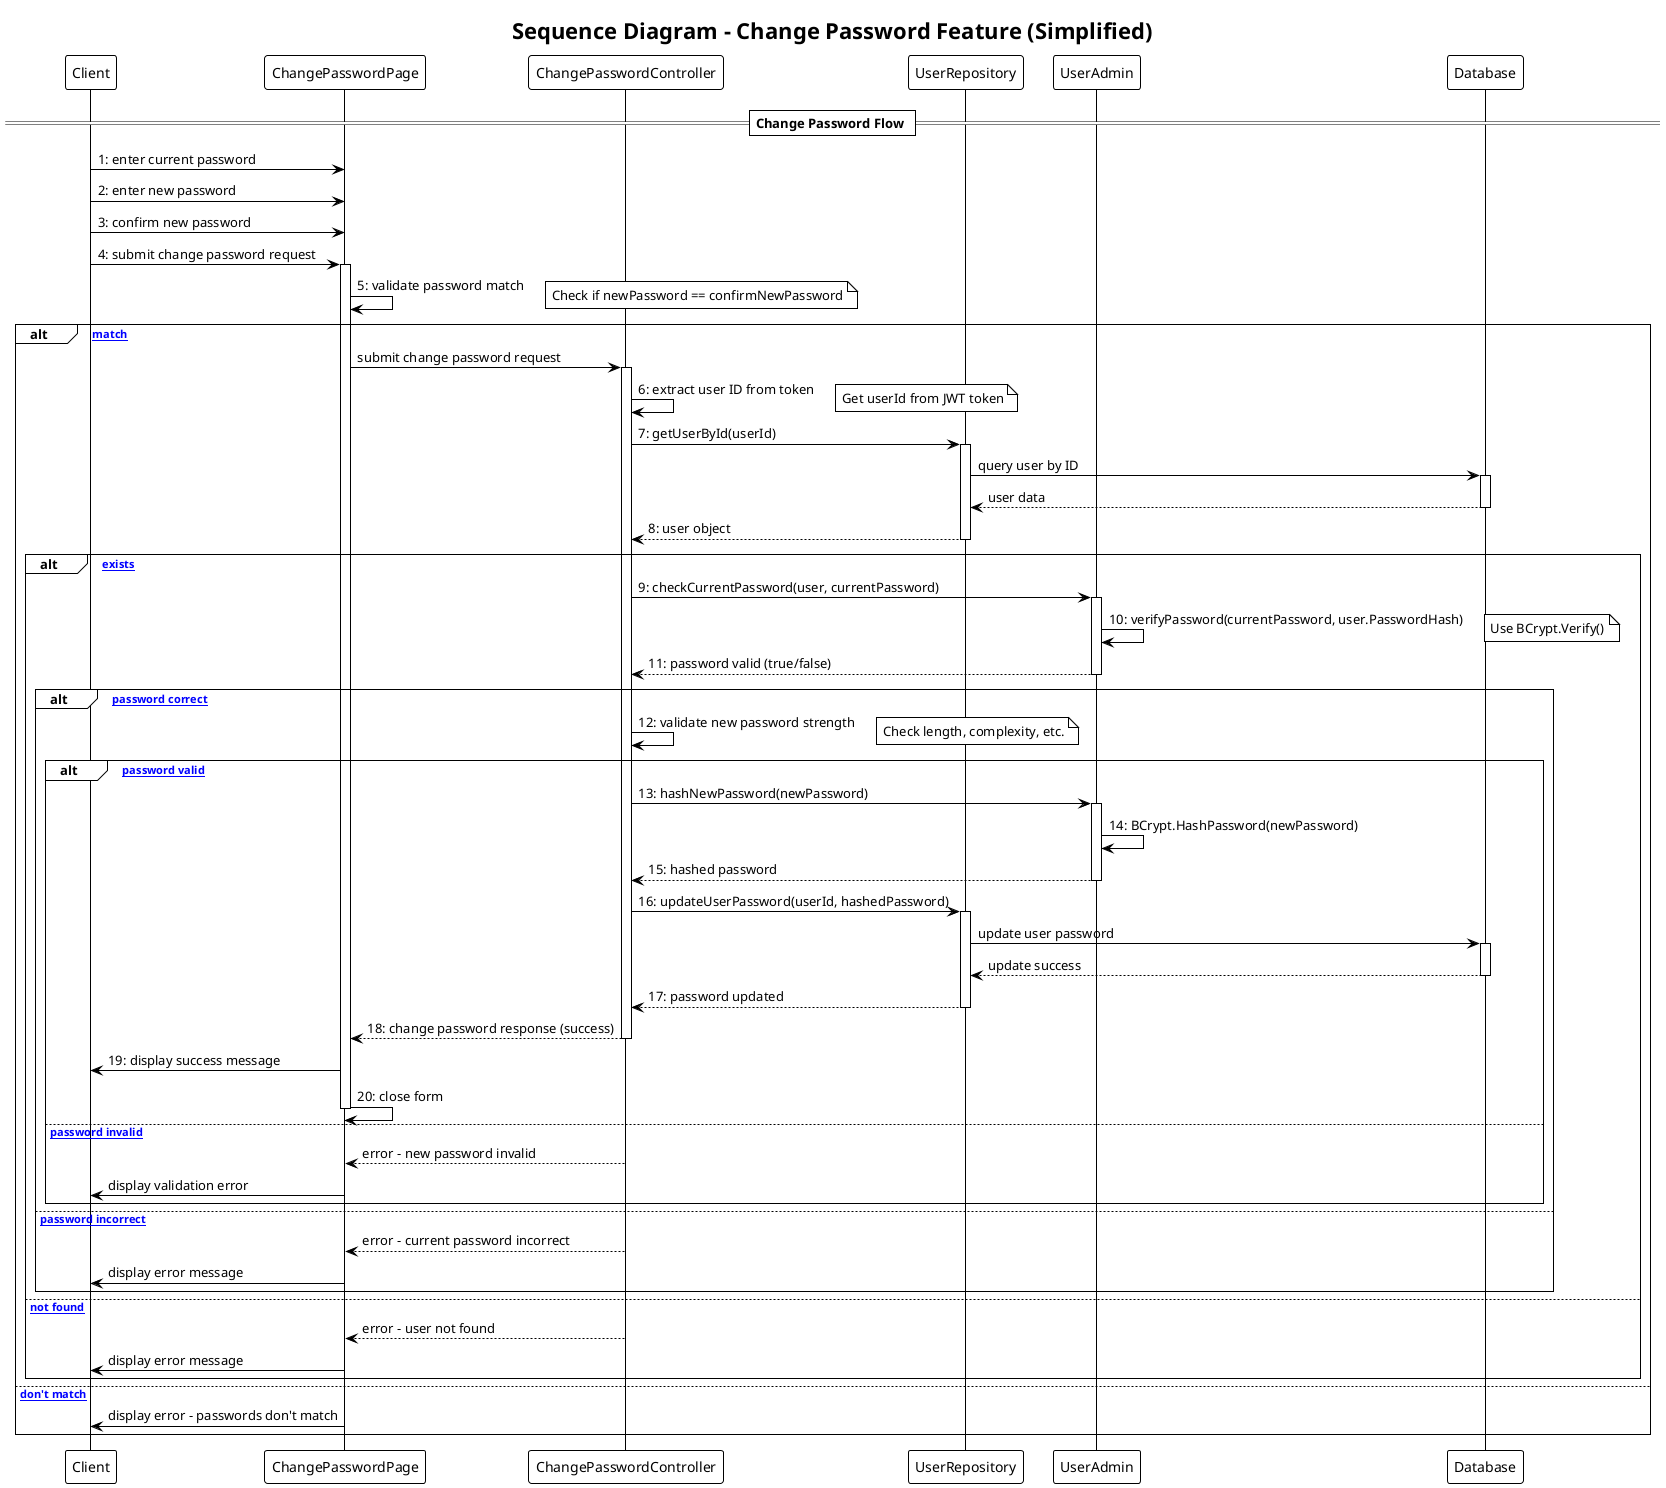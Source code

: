 @startuml Change Password Sequence Diagram - Simplified
!theme plain
title Sequence Diagram - Change Password Feature (Simplified)

participant "Client" as C
participant "ChangePasswordPage" as CPP
participant "ChangePasswordController" as CPC
participant "UserRepository" as UR
participant "UserAdmin" as UA
participant "Database" as DB

== Change Password Flow ==

C -> CPP: 1: enter current password
C -> CPP: 2: enter new password
C -> CPP: 3: confirm new password
C -> CPP: 4: submit change password request
activate CPP

CPP -> CPP: 5: validate password match
note right: Check if newPassword == confirmNewPassword

alt [Passwords match]
    CPP -> CPC: submit change password request
    activate CPC
    
    CPC -> CPC: 6: extract user ID from token
    note right: Get userId from JWT token
    
    CPC -> UR: 7: getUserById(userId)
    activate UR
    UR -> DB: query user by ID
    activate DB
    DB --> UR: user data
    deactivate DB
    UR --> CPC: 8: user object
    deactivate UR
    
    alt [User exists]
        CPC -> UA: 9: checkCurrentPassword(user, currentPassword)
        activate UA
        UA -> UA: 10: verifyPassword(currentPassword, user.PasswordHash)
        note right: Use BCrypt.Verify()
        UA --> CPC: 11: password valid (true/false)
        deactivate UA
        
        alt [Current password correct]
            CPC -> CPC: 12: validate new password strength
            note right: Check length, complexity, etc.
            
            alt [New password valid]
                CPC -> UA: 13: hashNewPassword(newPassword)
                activate UA
                UA -> UA: 14: BCrypt.HashPassword(newPassword)
                UA --> CPC: 15: hashed password
                deactivate UA
                
                CPC -> UR: 16: updateUserPassword(userId, hashedPassword)
                activate UR
                UR -> DB: update user password
                activate DB
                DB --> UR: update success
                deactivate DB
                UR --> CPC: 17: password updated
                deactivate UR
                
                CPC --> CPP: 18: change password response (success)
                deactivate CPC
                
                CPP -> C: 19: display success message
                CPP -> CPP: 20: close form
                deactivate CPP
                
            else [New password invalid]
                CPC --> CPP: error - new password invalid
                deactivate CPC
                
                CPP -> C: display validation error
                deactivate CPP
            end
            
        else [Current password incorrect]
            CPC --> CPP: error - current password incorrect
            deactivate CPC
            
            CPP -> C: display error message
            deactivate CPP
        end
        
    else [User not found]
        CPC --> CPP: error - user not found
        deactivate CPC
        
        CPP -> C: display error message
        deactivate CPP
    end
    
else [Passwords don't match]
    CPP -> C: display error - passwords don't match
    deactivate CPP
end

@enduml 